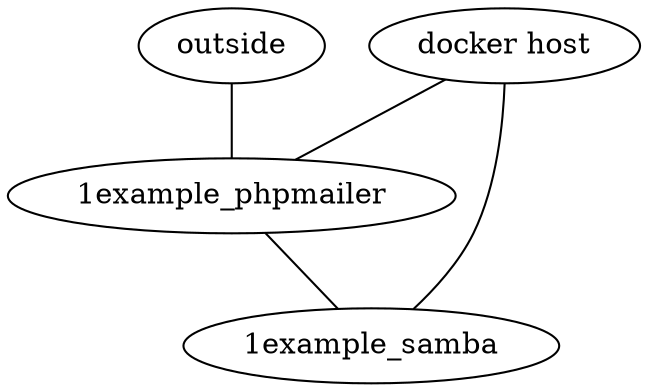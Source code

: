 // Topology Graph
graph {
	outside
	"docker host"
	"1example_phpmailer"
	"1example_samba"
	outside -- "1example_phpmailer" [contstraint=false]
	"docker host" -- "1example_phpmailer" [contstraint=false]
	"docker host" -- "1example_samba" [contstraint=false]
	"1example_phpmailer" -- "1example_samba" [contstraint=false]
}
